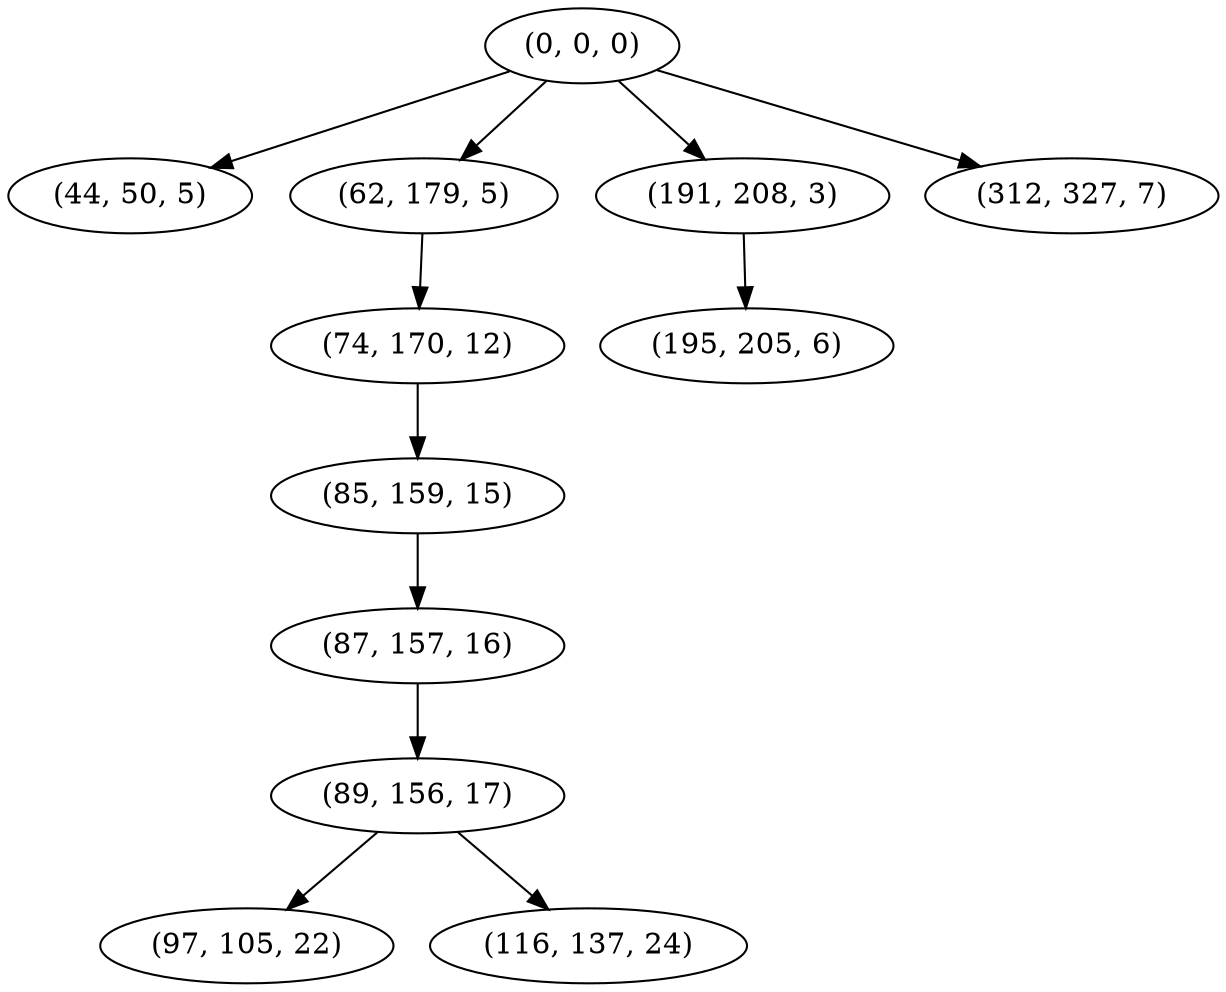 digraph tree {
    "(0, 0, 0)";
    "(44, 50, 5)";
    "(62, 179, 5)";
    "(74, 170, 12)";
    "(85, 159, 15)";
    "(87, 157, 16)";
    "(89, 156, 17)";
    "(97, 105, 22)";
    "(116, 137, 24)";
    "(191, 208, 3)";
    "(195, 205, 6)";
    "(312, 327, 7)";
    "(0, 0, 0)" -> "(44, 50, 5)";
    "(0, 0, 0)" -> "(62, 179, 5)";
    "(0, 0, 0)" -> "(191, 208, 3)";
    "(0, 0, 0)" -> "(312, 327, 7)";
    "(62, 179, 5)" -> "(74, 170, 12)";
    "(74, 170, 12)" -> "(85, 159, 15)";
    "(85, 159, 15)" -> "(87, 157, 16)";
    "(87, 157, 16)" -> "(89, 156, 17)";
    "(89, 156, 17)" -> "(97, 105, 22)";
    "(89, 156, 17)" -> "(116, 137, 24)";
    "(191, 208, 3)" -> "(195, 205, 6)";
}
